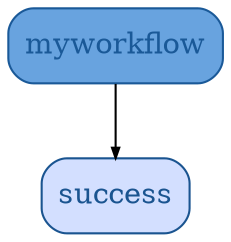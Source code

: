 digraph G {
  myworkflow [ fillcolor="#68A3DF" shape="box" color="#1A5998" fontcolor="#1A5998" style="rounded,filled" ];
  success [ fillcolor="#D3DFFF" shape="box" color="#1A5490" fontcolor="#1A5490" style="rounded,filled" ];
  myworkflow -> success [ arrowsize="0.5" ];
}
